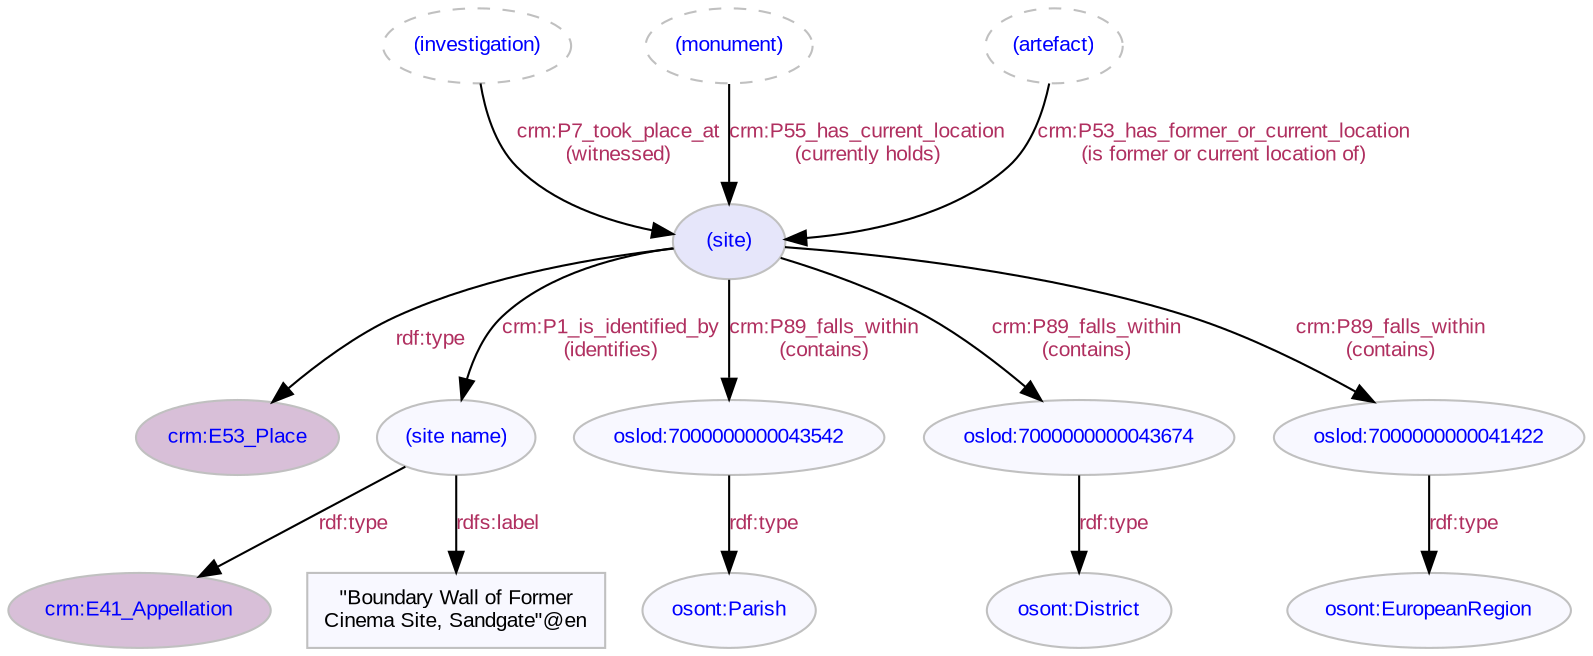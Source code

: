 digraph {
   // label = "Site";
   // labelloc = "t";
   node [color=gray, fontcolor=blue, fontsize=10, fontname=Arial, style=filled, fillcolor=ghostwhite];
   edge [color=black, fontcolor=maroon, fontsize=10, fontname=Arial];
   "(investigation)" [style=dashed];  
   "(monument)" [style=dashed];  
   "(artefact)" [style=dashed];
   "(site)" [fillcolor="lavender"]; 
   "crm:E53_Place" [fillcolor=thistle, target="crm", URL="http://www.cidoc-crm.org/cidoc-crm/E53_Place"];
   "crm:E41_Appellation" [fillcolor=thistle, target="crm", URL="http://www.cidoc-crm.org/cidoc-crm/E41_Appellation"];
   "(investigation)" -> "(site)" [label="crm:P7_took_place_at\n(witnessed)", labelURL="http://www.cidoc-crm.org/cidoc-crm/P7_took_place_at"];
   "(monument)" -> "(site)" [label="crm:P55_has_current_location\n(currently holds)", labelURL="http://www.cidoc-crm.org/cidoc-crm/P55_has_current_location"];
   "(artefact)" -> "(site)" [label="crm:P53_has_former_or_current_location\n(is former or current location of)", labelURL="http://www.cidoc-crm.org/cidoc-crm/P53_has_former_or_current_location"];
   "(site)" -> "crm:E53_Place" [label="rdf:type", labelURL="http://www.w3.org/1999/02/22-rdf-syntax-ns#type"];   
   "(site)" -> "(site name)" [label="crm:P1_is_identified_by\n(identifies)", labelURL="http://www.cidoc-crm.org/cidoc-crm/P1_is_identified_by"];
   "(site name)" -> "crm:E41_Appellation" [label="rdf:type", labelURL="http://www.w3.org/1999/02/22-rdf-syntax-ns#type"];
   "(site name)" -> "\"Boundary Wall of Former\nCinema Site, Sandgate\"@en" [label="rdfs:label", labelURL="http://www.w3.org/2000/01/rdf-schema#label"];
   "\"Boundary Wall of Former\nCinema Site, Sandgate\"@en" [shape=box, fontcolor=black];   
   "oslod:7000000000043542" -> "osont:Parish" [label="rdf:type", labelURL="http://www.w3.org/1999/02/22-rdf-syntax-ns#type"];
   "oslod:7000000000043674" -> "osont:District" [label="rdf:type", labelURL="http://www.w3.org/1999/02/22-rdf-syntax-ns#type"];
   "oslod:7000000000041422" -> "osont:EuropeanRegion" [label="rdf:type", labelURL="http://www.w3.org/1999/02/22-rdf-syntax-ns#type"];   
   "(site)" -> "oslod:7000000000043542" [label="crm:P89_falls_within\n(contains)", labelURL="http://www.cidoc-crm.org/cidoc-crm/P89_falls_within"];  
   "(site)" -> "oslod:7000000000043674" [label="crm:P89_falls_within\n(contains)", labelURL="http://www.cidoc-crm.org/cidoc-crm/P89_falls_within"];  
   "(site)" -> "oslod:7000000000041422" [label="crm:P89_falls_within\n(contains)", labelURL="http://www.cidoc-crm.org/cidoc-crm/P89_falls_within"];     
}